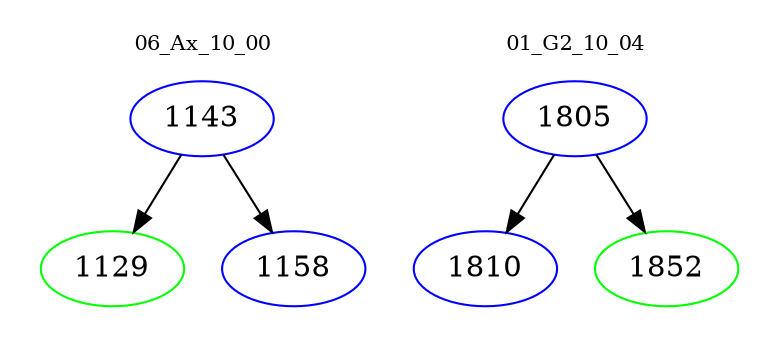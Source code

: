 digraph{
subgraph cluster_0 {
color = white
label = "06_Ax_10_00";
fontsize=10;
T0_1143 [label="1143", color="blue"]
T0_1143 -> T0_1129 [color="black"]
T0_1129 [label="1129", color="green"]
T0_1143 -> T0_1158 [color="black"]
T0_1158 [label="1158", color="blue"]
}
subgraph cluster_1 {
color = white
label = "01_G2_10_04";
fontsize=10;
T1_1805 [label="1805", color="blue"]
T1_1805 -> T1_1810 [color="black"]
T1_1810 [label="1810", color="blue"]
T1_1805 -> T1_1852 [color="black"]
T1_1852 [label="1852", color="green"]
}
}
